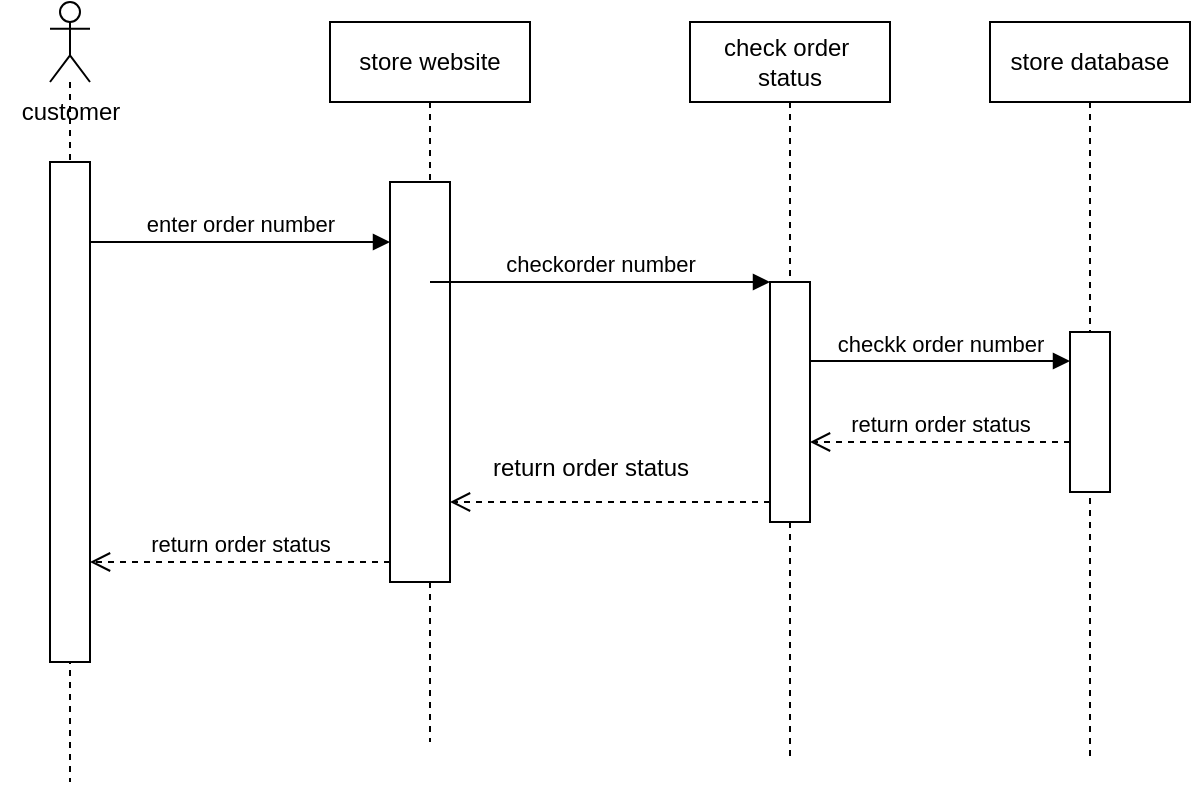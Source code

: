 <mxfile version="24.3.1" type="device">
  <diagram name="Page-1" id="QuhwVj971c-NpRBRHxe9">
    <mxGraphModel dx="1050" dy="565" grid="1" gridSize="10" guides="1" tooltips="1" connect="1" arrows="1" fold="1" page="1" pageScale="1" pageWidth="850" pageHeight="1100" math="0" shadow="0">
      <root>
        <mxCell id="0" />
        <mxCell id="1" parent="0" />
        <mxCell id="6UBvbnQ5x66d-xGpxlXS-1" value="" style="shape=umlLifeline;perimeter=lifelinePerimeter;whiteSpace=wrap;html=1;container=1;dropTarget=0;collapsible=0;recursiveResize=0;outlineConnect=0;portConstraint=eastwest;newEdgeStyle={&quot;curved&quot;:0,&quot;rounded&quot;:0};participant=umlActor;" vertex="1" parent="1">
          <mxGeometry x="240" y="150" width="20" height="390" as="geometry" />
        </mxCell>
        <mxCell id="6UBvbnQ5x66d-xGpxlXS-5" value="" style="html=1;points=[[0,0,0,0,5],[0,1,0,0,-5],[1,0,0,0,5],[1,1,0,0,-5]];perimeter=orthogonalPerimeter;outlineConnect=0;targetShapes=umlLifeline;portConstraint=eastwest;newEdgeStyle={&quot;curved&quot;:0,&quot;rounded&quot;:0};" vertex="1" parent="6UBvbnQ5x66d-xGpxlXS-1">
          <mxGeometry y="80" width="20" height="250" as="geometry" />
        </mxCell>
        <mxCell id="6UBvbnQ5x66d-xGpxlXS-2" value="store website" style="shape=umlLifeline;perimeter=lifelinePerimeter;whiteSpace=wrap;html=1;container=1;dropTarget=0;collapsible=0;recursiveResize=0;outlineConnect=0;portConstraint=eastwest;newEdgeStyle={&quot;curved&quot;:0,&quot;rounded&quot;:0};" vertex="1" parent="1">
          <mxGeometry x="380" y="160" width="100" height="360" as="geometry" />
        </mxCell>
        <mxCell id="6UBvbnQ5x66d-xGpxlXS-3" value="check order&amp;nbsp;&lt;div&gt;status&lt;/div&gt;" style="shape=umlLifeline;perimeter=lifelinePerimeter;whiteSpace=wrap;html=1;container=1;dropTarget=0;collapsible=0;recursiveResize=0;outlineConnect=0;portConstraint=eastwest;newEdgeStyle={&quot;curved&quot;:0,&quot;rounded&quot;:0};" vertex="1" parent="1">
          <mxGeometry x="560" y="160" width="100" height="370" as="geometry" />
        </mxCell>
        <mxCell id="6UBvbnQ5x66d-xGpxlXS-9" value="" style="html=1;points=[[0,0,0,0,5],[0,1,0,0,-5],[1,0,0,0,5],[1,1,0,0,-5]];perimeter=orthogonalPerimeter;outlineConnect=0;targetShapes=umlLifeline;portConstraint=eastwest;newEdgeStyle={&quot;curved&quot;:0,&quot;rounded&quot;:0};" vertex="1" parent="6UBvbnQ5x66d-xGpxlXS-3">
          <mxGeometry x="40" y="130" width="20" height="120" as="geometry" />
        </mxCell>
        <mxCell id="6UBvbnQ5x66d-xGpxlXS-6" value="" style="html=1;points=[[0,0,0,0,5],[0,1,0,0,-5],[1,0,0,0,5],[1,1,0,0,-5]];perimeter=orthogonalPerimeter;outlineConnect=0;targetShapes=umlLifeline;portConstraint=eastwest;newEdgeStyle={&quot;curved&quot;:0,&quot;rounded&quot;:0};" vertex="1" parent="1">
          <mxGeometry x="410" y="240" width="30" height="200" as="geometry" />
        </mxCell>
        <mxCell id="6UBvbnQ5x66d-xGpxlXS-15" value="" style="html=1;verticalAlign=bottom;endArrow=block;curved=0;rounded=0;" edge="1" parent="1">
          <mxGeometry width="80" relative="1" as="geometry">
            <mxPoint x="769.5" y="500" as="sourcePoint" />
            <mxPoint x="769.5" y="500" as="targetPoint" />
          </mxGeometry>
        </mxCell>
        <mxCell id="6UBvbnQ5x66d-xGpxlXS-22" value="store database" style="shape=umlLifeline;perimeter=lifelinePerimeter;whiteSpace=wrap;html=1;container=1;dropTarget=0;collapsible=0;recursiveResize=0;outlineConnect=0;portConstraint=eastwest;newEdgeStyle={&quot;curved&quot;:0,&quot;rounded&quot;:0};" vertex="1" parent="1">
          <mxGeometry x="710" y="160" width="100" height="370" as="geometry" />
        </mxCell>
        <mxCell id="6UBvbnQ5x66d-xGpxlXS-23" value="" style="html=1;points=[[0,0,0,0,5],[0,1,0,0,-5],[1,0,0,0,5],[1,1,0,0,-5]];perimeter=orthogonalPerimeter;outlineConnect=0;targetShapes=umlLifeline;portConstraint=eastwest;newEdgeStyle={&quot;curved&quot;:0,&quot;rounded&quot;:0};" vertex="1" parent="6UBvbnQ5x66d-xGpxlXS-22">
          <mxGeometry x="40" y="155" width="20" height="80" as="geometry" />
        </mxCell>
        <mxCell id="6UBvbnQ5x66d-xGpxlXS-28" value="customer" style="text;html=1;align=center;verticalAlign=middle;resizable=0;points=[];autosize=1;strokeColor=none;fillColor=none;" vertex="1" parent="1">
          <mxGeometry x="215" y="190" width="70" height="30" as="geometry" />
        </mxCell>
        <mxCell id="6UBvbnQ5x66d-xGpxlXS-29" value="enter order number" style="html=1;verticalAlign=bottom;endArrow=block;curved=0;rounded=0;" edge="1" parent="1" target="6UBvbnQ5x66d-xGpxlXS-6">
          <mxGeometry width="80" relative="1" as="geometry">
            <mxPoint x="260" y="270" as="sourcePoint" />
            <mxPoint x="340" y="270" as="targetPoint" />
          </mxGeometry>
        </mxCell>
        <mxCell id="6UBvbnQ5x66d-xGpxlXS-30" value="checkorder number" style="html=1;verticalAlign=bottom;endArrow=block;curved=0;rounded=0;" edge="1" parent="1" target="6UBvbnQ5x66d-xGpxlXS-9">
          <mxGeometry width="80" relative="1" as="geometry">
            <mxPoint x="430" y="290" as="sourcePoint" />
            <mxPoint x="510" y="290" as="targetPoint" />
          </mxGeometry>
        </mxCell>
        <mxCell id="6UBvbnQ5x66d-xGpxlXS-31" value="checkk order number" style="html=1;verticalAlign=bottom;endArrow=block;curved=0;rounded=0;" edge="1" parent="1" target="6UBvbnQ5x66d-xGpxlXS-23">
          <mxGeometry width="80" relative="1" as="geometry">
            <mxPoint x="620" y="329.5" as="sourcePoint" />
            <mxPoint x="700" y="329.5" as="targetPoint" />
          </mxGeometry>
        </mxCell>
        <mxCell id="6UBvbnQ5x66d-xGpxlXS-32" value="return order status" style="html=1;verticalAlign=bottom;endArrow=open;dashed=1;endSize=8;curved=0;rounded=0;" edge="1" parent="1" source="6UBvbnQ5x66d-xGpxlXS-23">
          <mxGeometry relative="1" as="geometry">
            <mxPoint x="700" y="370" as="sourcePoint" />
            <mxPoint x="620" y="370" as="targetPoint" />
          </mxGeometry>
        </mxCell>
        <mxCell id="6UBvbnQ5x66d-xGpxlXS-33" value="" style="html=1;verticalAlign=bottom;endArrow=open;dashed=1;endSize=8;curved=0;rounded=0;" edge="1" parent="1">
          <mxGeometry relative="1" as="geometry">
            <mxPoint x="600" y="400" as="sourcePoint" />
            <mxPoint x="440" y="400" as="targetPoint" />
          </mxGeometry>
        </mxCell>
        <mxCell id="6UBvbnQ5x66d-xGpxlXS-34" value="return order status" style="text;html=1;align=center;verticalAlign=middle;resizable=0;points=[];autosize=1;strokeColor=none;fillColor=none;" vertex="1" parent="1">
          <mxGeometry x="450" y="368" width="120" height="30" as="geometry" />
        </mxCell>
        <mxCell id="6UBvbnQ5x66d-xGpxlXS-35" value="return order status" style="html=1;verticalAlign=bottom;endArrow=open;dashed=1;endSize=8;curved=0;rounded=0;" edge="1" parent="1" target="6UBvbnQ5x66d-xGpxlXS-5">
          <mxGeometry relative="1" as="geometry">
            <mxPoint x="410" y="430" as="sourcePoint" />
            <mxPoint x="330" y="430" as="targetPoint" />
          </mxGeometry>
        </mxCell>
      </root>
    </mxGraphModel>
  </diagram>
</mxfile>
